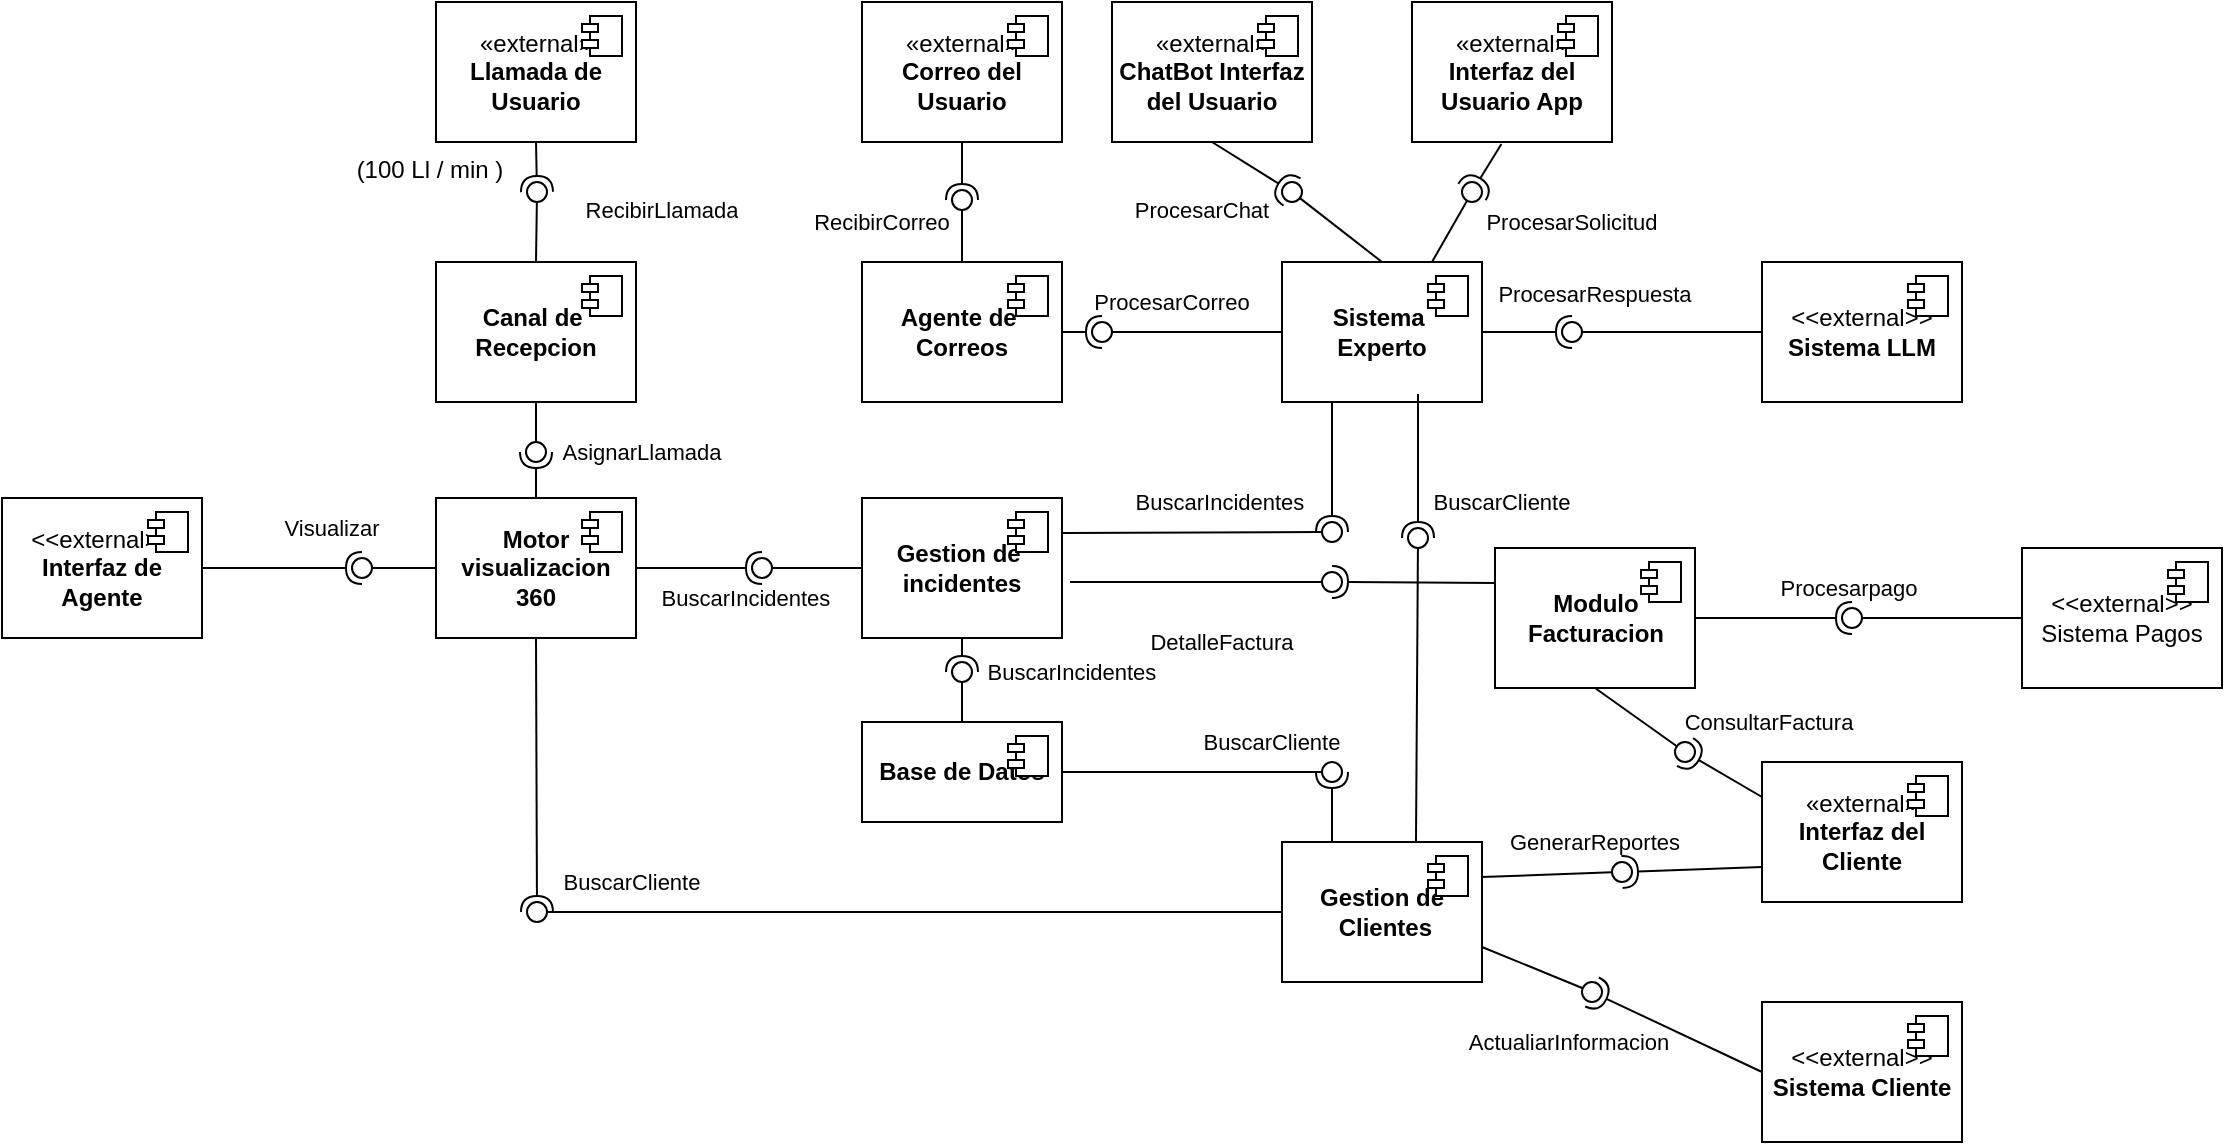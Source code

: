 <mxfile version="24.7.7">
  <diagram name="Página-1" id="badeSgl3rarpciUWfAk7">
    <mxGraphModel dx="1707" dy="452" grid="1" gridSize="10" guides="1" tooltips="1" connect="1" arrows="1" fold="1" page="1" pageScale="1" pageWidth="827" pageHeight="1169" math="0" shadow="0">
      <root>
        <mxCell id="0" />
        <mxCell id="1" parent="0" />
        <mxCell id="oYlXpJVkNZ7Khja5sfW1-6" value="" style="rounded=0;orthogonalLoop=1;jettySize=auto;html=1;endArrow=halfCircle;endFill=0;endSize=6;strokeWidth=1;sketch=0;exitX=0.5;exitY=1;exitDx=0;exitDy=0;entryX=-0.2;entryY=0.8;entryDx=0;entryDy=0;entryPerimeter=0;" parent="1" source="oYlXpJVkNZ7Khja5sfW1-13" target="oYlXpJVkNZ7Khja5sfW1-8" edge="1">
          <mxGeometry relative="1" as="geometry">
            <mxPoint x="490" y="154.99" as="sourcePoint" />
            <mxPoint x="120" y="130" as="targetPoint" />
          </mxGeometry>
        </mxCell>
        <mxCell id="oYlXpJVkNZ7Khja5sfW1-7" value="" style="rounded=0;orthogonalLoop=1;jettySize=auto;html=1;endArrow=oval;endFill=0;sketch=0;sourcePerimeterSpacing=0;targetPerimeterSpacing=0;endSize=10;exitX=0.5;exitY=0;exitDx=0;exitDy=0;" parent="1" source="oYlXpJVkNZ7Khja5sfW1-21" target="oYlXpJVkNZ7Khja5sfW1-8" edge="1">
          <mxGeometry relative="1" as="geometry">
            <mxPoint x="346" y="154.99" as="sourcePoint" />
          </mxGeometry>
        </mxCell>
        <mxCell id="oYlXpJVkNZ7Khja5sfW1-8" value="" style="ellipse;whiteSpace=wrap;html=1;align=center;aspect=fixed;fillColor=none;strokeColor=none;resizable=0;perimeter=centerPerimeter;rotatable=0;allowArrows=0;points=[];outlineConnect=1;" parent="1" vertex="1">
          <mxGeometry x="122.5" y="120" width="10" height="10" as="geometry" />
        </mxCell>
        <mxCell id="oYlXpJVkNZ7Khja5sfW1-13" value="«external»&lt;br&gt;&lt;b&gt;Llamada de Usuario&lt;/b&gt;" style="html=1;dropTarget=0;whiteSpace=wrap;" parent="1" vertex="1">
          <mxGeometry x="77" y="30" width="100" height="70" as="geometry" />
        </mxCell>
        <mxCell id="oYlXpJVkNZ7Khja5sfW1-14" value="" style="shape=module;jettyWidth=8;jettyHeight=4;" parent="oYlXpJVkNZ7Khja5sfW1-13" vertex="1">
          <mxGeometry x="1" width="20" height="20" relative="1" as="geometry">
            <mxPoint x="-27" y="7" as="offset" />
          </mxGeometry>
        </mxCell>
        <mxCell id="oYlXpJVkNZ7Khja5sfW1-15" value="«external»&lt;br&gt;&lt;b&gt;Correo del Usuario&lt;/b&gt;" style="html=1;dropTarget=0;whiteSpace=wrap;" parent="1" vertex="1">
          <mxGeometry x="290" y="30" width="100" height="70" as="geometry" />
        </mxCell>
        <mxCell id="oYlXpJVkNZ7Khja5sfW1-16" value="" style="shape=module;jettyWidth=8;jettyHeight=4;" parent="oYlXpJVkNZ7Khja5sfW1-15" vertex="1">
          <mxGeometry x="1" width="20" height="20" relative="1" as="geometry">
            <mxPoint x="-27" y="7" as="offset" />
          </mxGeometry>
        </mxCell>
        <mxCell id="oYlXpJVkNZ7Khja5sfW1-17" value="«external»&lt;br&gt;&lt;b&gt;ChatBot Interfaz del Usuario&lt;/b&gt;" style="html=1;dropTarget=0;whiteSpace=wrap;" parent="1" vertex="1">
          <mxGeometry x="415" y="30" width="100" height="70" as="geometry" />
        </mxCell>
        <mxCell id="oYlXpJVkNZ7Khja5sfW1-18" value="" style="shape=module;jettyWidth=8;jettyHeight=4;" parent="oYlXpJVkNZ7Khja5sfW1-17" vertex="1">
          <mxGeometry x="1" width="20" height="20" relative="1" as="geometry">
            <mxPoint x="-27" y="7" as="offset" />
          </mxGeometry>
        </mxCell>
        <mxCell id="oYlXpJVkNZ7Khja5sfW1-19" value="«external»&lt;br&gt;&lt;b&gt;Interfaz del Usuario App&lt;/b&gt;" style="html=1;dropTarget=0;whiteSpace=wrap;" parent="1" vertex="1">
          <mxGeometry x="565" y="30" width="100" height="70" as="geometry" />
        </mxCell>
        <mxCell id="oYlXpJVkNZ7Khja5sfW1-20" value="" style="shape=module;jettyWidth=8;jettyHeight=4;" parent="oYlXpJVkNZ7Khja5sfW1-19" vertex="1">
          <mxGeometry x="1" width="20" height="20" relative="1" as="geometry">
            <mxPoint x="-27" y="7" as="offset" />
          </mxGeometry>
        </mxCell>
        <mxCell id="oYlXpJVkNZ7Khja5sfW1-21" value="&lt;b&gt;Canal de&amp;nbsp;&lt;/b&gt;&lt;div&gt;&lt;b&gt;Recepcion&lt;/b&gt;&lt;/div&gt;" style="html=1;dropTarget=0;whiteSpace=wrap;" parent="1" vertex="1">
          <mxGeometry x="77" y="160" width="100" height="70" as="geometry" />
        </mxCell>
        <mxCell id="oYlXpJVkNZ7Khja5sfW1-22" value="" style="shape=module;jettyWidth=8;jettyHeight=4;" parent="oYlXpJVkNZ7Khja5sfW1-21" vertex="1">
          <mxGeometry x="1" width="20" height="20" relative="1" as="geometry">
            <mxPoint x="-27" y="7" as="offset" />
          </mxGeometry>
        </mxCell>
        <mxCell id="oYlXpJVkNZ7Khja5sfW1-23" value="&lt;b&gt;Base de Datos&lt;/b&gt;" style="html=1;dropTarget=0;whiteSpace=wrap;" parent="1" vertex="1">
          <mxGeometry x="290" y="390" width="100" height="50" as="geometry" />
        </mxCell>
        <mxCell id="oYlXpJVkNZ7Khja5sfW1-24" value="" style="shape=module;jettyWidth=8;jettyHeight=4;" parent="oYlXpJVkNZ7Khja5sfW1-23" vertex="1">
          <mxGeometry x="1" width="20" height="20" relative="1" as="geometry">
            <mxPoint x="-27" y="7" as="offset" />
          </mxGeometry>
        </mxCell>
        <mxCell id="oYlXpJVkNZ7Khja5sfW1-25" value="&lt;b&gt;Sistema&amp;nbsp;&lt;/b&gt;&lt;div&gt;&lt;b&gt;Experto&lt;/b&gt;&lt;/div&gt;" style="html=1;dropTarget=0;whiteSpace=wrap;" parent="1" vertex="1">
          <mxGeometry x="500" y="160" width="100" height="70" as="geometry" />
        </mxCell>
        <mxCell id="oYlXpJVkNZ7Khja5sfW1-26" value="" style="shape=module;jettyWidth=8;jettyHeight=4;" parent="oYlXpJVkNZ7Khja5sfW1-25" vertex="1">
          <mxGeometry x="1" width="20" height="20" relative="1" as="geometry">
            <mxPoint x="-27" y="7" as="offset" />
          </mxGeometry>
        </mxCell>
        <mxCell id="oYlXpJVkNZ7Khja5sfW1-27" value="&lt;b&gt;Agente de&amp;nbsp;&lt;/b&gt;&lt;div&gt;&lt;b&gt;Correos&lt;/b&gt;&lt;/div&gt;" style="html=1;dropTarget=0;whiteSpace=wrap;" parent="1" vertex="1">
          <mxGeometry x="290" y="160" width="100" height="70" as="geometry" />
        </mxCell>
        <mxCell id="oYlXpJVkNZ7Khja5sfW1-28" value="" style="shape=module;jettyWidth=8;jettyHeight=4;" parent="oYlXpJVkNZ7Khja5sfW1-27" vertex="1">
          <mxGeometry x="1" width="20" height="20" relative="1" as="geometry">
            <mxPoint x="-27" y="7" as="offset" />
          </mxGeometry>
        </mxCell>
        <mxCell id="oYlXpJVkNZ7Khja5sfW1-29" value="&lt;b&gt;Gestion de&lt;/b&gt;&lt;div&gt;&lt;b&gt;&amp;nbsp;Clientes&lt;/b&gt;&lt;/div&gt;" style="html=1;dropTarget=0;whiteSpace=wrap;" parent="1" vertex="1">
          <mxGeometry x="500" y="450" width="100" height="70" as="geometry" />
        </mxCell>
        <mxCell id="oYlXpJVkNZ7Khja5sfW1-30" value="" style="shape=module;jettyWidth=8;jettyHeight=4;" parent="oYlXpJVkNZ7Khja5sfW1-29" vertex="1">
          <mxGeometry x="1" width="20" height="20" relative="1" as="geometry">
            <mxPoint x="-27" y="7" as="offset" />
          </mxGeometry>
        </mxCell>
        <mxCell id="oYlXpJVkNZ7Khja5sfW1-32" value="" style="rounded=0;orthogonalLoop=1;jettySize=auto;html=1;endArrow=halfCircle;endFill=0;endSize=6;strokeWidth=1;sketch=0;exitX=0.5;exitY=1;exitDx=0;exitDy=0;" parent="1" source="oYlXpJVkNZ7Khja5sfW1-15" target="oYlXpJVkNZ7Khja5sfW1-34" edge="1">
          <mxGeometry relative="1" as="geometry">
            <mxPoint x="350" y="160" as="sourcePoint" />
          </mxGeometry>
        </mxCell>
        <mxCell id="oYlXpJVkNZ7Khja5sfW1-33" value="" style="rounded=0;orthogonalLoop=1;jettySize=auto;html=1;endArrow=oval;endFill=0;sketch=0;sourcePerimeterSpacing=0;targetPerimeterSpacing=0;endSize=10;exitX=0.5;exitY=0;exitDx=0;exitDy=0;" parent="1" source="oYlXpJVkNZ7Khja5sfW1-27" target="oYlXpJVkNZ7Khja5sfW1-34" edge="1">
          <mxGeometry relative="1" as="geometry">
            <mxPoint x="360" y="130" as="sourcePoint" />
          </mxGeometry>
        </mxCell>
        <mxCell id="oYlXpJVkNZ7Khja5sfW1-34" value="" style="ellipse;whiteSpace=wrap;html=1;align=center;aspect=fixed;fillColor=none;strokeColor=none;resizable=0;perimeter=centerPerimeter;rotatable=0;allowArrows=0;points=[];outlineConnect=1;" parent="1" vertex="1">
          <mxGeometry x="335" y="124" width="10" height="10" as="geometry" />
        </mxCell>
        <mxCell id="oYlXpJVkNZ7Khja5sfW1-35" value="&lt;b&gt;Motor visualizacion 360&lt;/b&gt;" style="html=1;dropTarget=0;whiteSpace=wrap;imageWidth=24;" parent="1" vertex="1">
          <mxGeometry x="77" y="278" width="100" height="70" as="geometry" />
        </mxCell>
        <mxCell id="oYlXpJVkNZ7Khja5sfW1-36" value="" style="shape=module;jettyWidth=8;jettyHeight=4;" parent="oYlXpJVkNZ7Khja5sfW1-35" vertex="1">
          <mxGeometry x="1" width="20" height="20" relative="1" as="geometry">
            <mxPoint x="-27" y="7" as="offset" />
          </mxGeometry>
        </mxCell>
        <mxCell id="oYlXpJVkNZ7Khja5sfW1-37" value="&amp;lt;&amp;lt;external&amp;gt;&amp;gt;&lt;div&gt;&lt;b&gt;Interfaz de Agente&lt;/b&gt;&lt;/div&gt;" style="html=1;dropTarget=0;whiteSpace=wrap;" parent="1" vertex="1">
          <mxGeometry x="-140" y="278" width="100" height="70" as="geometry" />
        </mxCell>
        <mxCell id="oYlXpJVkNZ7Khja5sfW1-38" value="" style="shape=module;jettyWidth=8;jettyHeight=4;" parent="oYlXpJVkNZ7Khja5sfW1-37" vertex="1">
          <mxGeometry x="1" width="20" height="20" relative="1" as="geometry">
            <mxPoint x="-27" y="7" as="offset" />
          </mxGeometry>
        </mxCell>
        <mxCell id="oYlXpJVkNZ7Khja5sfW1-39" value="&amp;lt;&amp;lt;external&amp;gt;&amp;gt;&lt;div&gt;&lt;b&gt;Sistema LLM&lt;/b&gt;&lt;/div&gt;" style="html=1;dropTarget=0;whiteSpace=wrap;" parent="1" vertex="1">
          <mxGeometry x="740" y="160" width="100" height="70" as="geometry" />
        </mxCell>
        <mxCell id="oYlXpJVkNZ7Khja5sfW1-40" value="" style="shape=module;jettyWidth=8;jettyHeight=4;" parent="oYlXpJVkNZ7Khja5sfW1-39" vertex="1">
          <mxGeometry x="1" width="20" height="20" relative="1" as="geometry">
            <mxPoint x="-27" y="7" as="offset" />
          </mxGeometry>
        </mxCell>
        <mxCell id="oYlXpJVkNZ7Khja5sfW1-41" value="&amp;lt;&amp;lt;external&amp;gt;&amp;gt;&lt;div&gt;&lt;b&gt;Sistema Cliente&lt;/b&gt;&lt;/div&gt;" style="html=1;dropTarget=0;whiteSpace=wrap;" parent="1" vertex="1">
          <mxGeometry x="740" y="530" width="100" height="70" as="geometry" />
        </mxCell>
        <mxCell id="oYlXpJVkNZ7Khja5sfW1-42" value="" style="shape=module;jettyWidth=8;jettyHeight=4;" parent="oYlXpJVkNZ7Khja5sfW1-41" vertex="1">
          <mxGeometry x="1" width="20" height="20" relative="1" as="geometry">
            <mxPoint x="-27" y="7" as="offset" />
          </mxGeometry>
        </mxCell>
        <mxCell id="oYlXpJVkNZ7Khja5sfW1-43" value="&amp;lt;&amp;lt;external&amp;gt;&amp;gt;&lt;div&gt;Sistema Pagos&lt;/div&gt;" style="html=1;dropTarget=0;whiteSpace=wrap;" parent="1" vertex="1">
          <mxGeometry x="870" y="303" width="100" height="70" as="geometry" />
        </mxCell>
        <mxCell id="oYlXpJVkNZ7Khja5sfW1-44" value="" style="shape=module;jettyWidth=8;jettyHeight=4;" parent="oYlXpJVkNZ7Khja5sfW1-43" vertex="1">
          <mxGeometry x="1" width="20" height="20" relative="1" as="geometry">
            <mxPoint x="-27" y="7" as="offset" />
          </mxGeometry>
        </mxCell>
        <mxCell id="oYlXpJVkNZ7Khja5sfW1-45" value="&lt;b&gt;Gestion de&amp;nbsp;&lt;/b&gt;&lt;div&gt;&lt;b&gt;incidentes&lt;/b&gt;&lt;/div&gt;" style="html=1;dropTarget=0;whiteSpace=wrap;" parent="1" vertex="1">
          <mxGeometry x="290" y="278" width="100" height="70" as="geometry" />
        </mxCell>
        <mxCell id="oYlXpJVkNZ7Khja5sfW1-46" value="" style="shape=module;jettyWidth=8;jettyHeight=4;" parent="oYlXpJVkNZ7Khja5sfW1-45" vertex="1">
          <mxGeometry x="1" width="20" height="20" relative="1" as="geometry">
            <mxPoint x="-27" y="7" as="offset" />
          </mxGeometry>
        </mxCell>
        <mxCell id="oYlXpJVkNZ7Khja5sfW1-47" value="" style="rounded=0;orthogonalLoop=1;jettySize=auto;html=1;endArrow=halfCircle;endFill=0;endSize=6;strokeWidth=1;sketch=0;exitX=0.5;exitY=1;exitDx=0;exitDy=0;" parent="1" source="oYlXpJVkNZ7Khja5sfW1-17" target="oYlXpJVkNZ7Khja5sfW1-49" edge="1">
          <mxGeometry relative="1" as="geometry">
            <mxPoint x="570" y="125" as="sourcePoint" />
          </mxGeometry>
        </mxCell>
        <mxCell id="oYlXpJVkNZ7Khja5sfW1-48" value="" style="rounded=0;orthogonalLoop=1;jettySize=auto;html=1;endArrow=oval;endFill=0;sketch=0;sourcePerimeterSpacing=0;targetPerimeterSpacing=0;endSize=10;exitX=0.5;exitY=0;exitDx=0;exitDy=0;" parent="1" source="oYlXpJVkNZ7Khja5sfW1-25" target="oYlXpJVkNZ7Khja5sfW1-49" edge="1">
          <mxGeometry relative="1" as="geometry">
            <mxPoint x="320" y="175" as="sourcePoint" />
          </mxGeometry>
        </mxCell>
        <mxCell id="oYlXpJVkNZ7Khja5sfW1-49" value="" style="ellipse;whiteSpace=wrap;html=1;align=center;aspect=fixed;fillColor=none;strokeColor=none;resizable=0;perimeter=centerPerimeter;rotatable=0;allowArrows=0;points=[];outlineConnect=1;" parent="1" vertex="1">
          <mxGeometry x="500" y="120" width="10" height="10" as="geometry" />
        </mxCell>
        <mxCell id="oYlXpJVkNZ7Khja5sfW1-50" value="" style="rounded=0;orthogonalLoop=1;jettySize=auto;html=1;endArrow=halfCircle;endFill=0;endSize=6;strokeWidth=1;sketch=0;exitX=0.25;exitY=1;exitDx=0;exitDy=0;" parent="1" source="oYlXpJVkNZ7Khja5sfW1-25" target="oYlXpJVkNZ7Khja5sfW1-52" edge="1">
          <mxGeometry relative="1" as="geometry">
            <mxPoint x="490" y="255" as="sourcePoint" />
          </mxGeometry>
        </mxCell>
        <mxCell id="oYlXpJVkNZ7Khja5sfW1-51" value="" style="rounded=0;orthogonalLoop=1;jettySize=auto;html=1;endArrow=oval;endFill=0;sketch=0;sourcePerimeterSpacing=0;targetPerimeterSpacing=0;endSize=10;exitX=1;exitY=0.25;exitDx=0;exitDy=0;" parent="1" source="oYlXpJVkNZ7Khja5sfW1-45" target="oYlXpJVkNZ7Khja5sfW1-52" edge="1">
          <mxGeometry relative="1" as="geometry">
            <mxPoint x="450" y="255" as="sourcePoint" />
          </mxGeometry>
        </mxCell>
        <mxCell id="oYlXpJVkNZ7Khja5sfW1-52" value="" style="ellipse;whiteSpace=wrap;html=1;align=center;aspect=fixed;fillColor=none;strokeColor=none;resizable=0;perimeter=centerPerimeter;rotatable=0;allowArrows=0;points=[];outlineConnect=1;" parent="1" vertex="1">
          <mxGeometry x="520" y="290" width="10" height="10" as="geometry" />
        </mxCell>
        <mxCell id="oYlXpJVkNZ7Khja5sfW1-53" value="" style="rounded=0;orthogonalLoop=1;jettySize=auto;html=1;endArrow=halfCircle;endFill=0;endSize=6;strokeWidth=1;sketch=0;exitX=1;exitY=0.5;exitDx=0;exitDy=0;" parent="1" source="oYlXpJVkNZ7Khja5sfW1-25" target="oYlXpJVkNZ7Khja5sfW1-55" edge="1">
          <mxGeometry relative="1" as="geometry">
            <mxPoint x="620" y="255" as="sourcePoint" />
          </mxGeometry>
        </mxCell>
        <mxCell id="oYlXpJVkNZ7Khja5sfW1-54" value="" style="rounded=0;orthogonalLoop=1;jettySize=auto;html=1;endArrow=oval;endFill=0;sketch=0;sourcePerimeterSpacing=0;targetPerimeterSpacing=0;endSize=10;exitX=0;exitY=0.5;exitDx=0;exitDy=0;" parent="1" source="oYlXpJVkNZ7Khja5sfW1-39" target="oYlXpJVkNZ7Khja5sfW1-55" edge="1">
          <mxGeometry relative="1" as="geometry">
            <mxPoint x="580" y="255" as="sourcePoint" />
          </mxGeometry>
        </mxCell>
        <mxCell id="oYlXpJVkNZ7Khja5sfW1-55" value="" style="ellipse;whiteSpace=wrap;html=1;align=center;aspect=fixed;fillColor=none;strokeColor=none;resizable=0;perimeter=centerPerimeter;rotatable=0;allowArrows=0;points=[];outlineConnect=1;" parent="1" vertex="1">
          <mxGeometry x="640" y="190" width="10" height="10" as="geometry" />
        </mxCell>
        <mxCell id="oYlXpJVkNZ7Khja5sfW1-56" value="" style="rounded=0;orthogonalLoop=1;jettySize=auto;html=1;endArrow=halfCircle;endFill=0;endSize=6;strokeWidth=1;sketch=0;exitX=1;exitY=0.5;exitDx=0;exitDy=0;" parent="1" source="oYlXpJVkNZ7Khja5sfW1-27" target="oYlXpJVkNZ7Khja5sfW1-58" edge="1">
          <mxGeometry relative="1" as="geometry">
            <mxPoint x="430" y="195" as="sourcePoint" />
          </mxGeometry>
        </mxCell>
        <mxCell id="oYlXpJVkNZ7Khja5sfW1-57" value="" style="rounded=0;orthogonalLoop=1;jettySize=auto;html=1;endArrow=oval;endFill=0;sketch=0;sourcePerimeterSpacing=0;targetPerimeterSpacing=0;endSize=10;exitX=0;exitY=0.5;exitDx=0;exitDy=0;" parent="1" source="oYlXpJVkNZ7Khja5sfW1-25" target="oYlXpJVkNZ7Khja5sfW1-58" edge="1">
          <mxGeometry relative="1" as="geometry">
            <mxPoint x="390" y="195" as="sourcePoint" />
          </mxGeometry>
        </mxCell>
        <mxCell id="oYlXpJVkNZ7Khja5sfW1-58" value="" style="ellipse;whiteSpace=wrap;html=1;align=center;aspect=fixed;fillColor=none;strokeColor=none;resizable=0;perimeter=centerPerimeter;rotatable=0;allowArrows=0;points=[];outlineConnect=1;" parent="1" vertex="1">
          <mxGeometry x="405" y="190" width="10" height="10" as="geometry" />
        </mxCell>
        <mxCell id="oYlXpJVkNZ7Khja5sfW1-60" value="" style="rounded=0;orthogonalLoop=1;jettySize=auto;html=1;endArrow=halfCircle;endFill=0;endSize=6;strokeWidth=1;sketch=0;exitX=0.447;exitY=1.014;exitDx=0;exitDy=0;exitPerimeter=0;" parent="1" source="oYlXpJVkNZ7Khja5sfW1-19" target="oYlXpJVkNZ7Khja5sfW1-62" edge="1">
          <mxGeometry relative="1" as="geometry">
            <mxPoint x="640" y="145" as="sourcePoint" />
          </mxGeometry>
        </mxCell>
        <mxCell id="oYlXpJVkNZ7Khja5sfW1-61" value="" style="rounded=0;orthogonalLoop=1;jettySize=auto;html=1;endArrow=oval;endFill=0;sketch=0;sourcePerimeterSpacing=0;targetPerimeterSpacing=0;endSize=10;exitX=0.75;exitY=0;exitDx=0;exitDy=0;" parent="1" source="oYlXpJVkNZ7Khja5sfW1-25" target="oYlXpJVkNZ7Khja5sfW1-62" edge="1">
          <mxGeometry relative="1" as="geometry">
            <mxPoint x="600" y="145" as="sourcePoint" />
          </mxGeometry>
        </mxCell>
        <mxCell id="oYlXpJVkNZ7Khja5sfW1-62" value="" style="ellipse;whiteSpace=wrap;html=1;align=center;aspect=fixed;fillColor=none;strokeColor=none;resizable=0;perimeter=centerPerimeter;rotatable=0;allowArrows=0;points=[];outlineConnect=1;" parent="1" vertex="1">
          <mxGeometry x="590" y="120" width="10" height="10" as="geometry" />
        </mxCell>
        <mxCell id="oYlXpJVkNZ7Khja5sfW1-64" value="" style="rounded=0;orthogonalLoop=1;jettySize=auto;html=1;endArrow=halfCircle;endFill=0;endSize=6;strokeWidth=1;sketch=0;exitX=0.68;exitY=0.943;exitDx=0;exitDy=0;exitPerimeter=0;" parent="1" source="oYlXpJVkNZ7Khja5sfW1-25" target="oYlXpJVkNZ7Khja5sfW1-66" edge="1">
          <mxGeometry relative="1" as="geometry">
            <mxPoint x="570" y="260" as="sourcePoint" />
          </mxGeometry>
        </mxCell>
        <mxCell id="oYlXpJVkNZ7Khja5sfW1-65" value="" style="rounded=0;orthogonalLoop=1;jettySize=auto;html=1;endArrow=oval;endFill=0;sketch=0;sourcePerimeterSpacing=0;targetPerimeterSpacing=0;endSize=10;exitX=0.67;exitY=0;exitDx=0;exitDy=0;exitPerimeter=0;" parent="1" source="oYlXpJVkNZ7Khja5sfW1-29" target="oYlXpJVkNZ7Khja5sfW1-66" edge="1">
          <mxGeometry relative="1" as="geometry">
            <mxPoint x="520" y="345" as="sourcePoint" />
          </mxGeometry>
        </mxCell>
        <mxCell id="oYlXpJVkNZ7Khja5sfW1-66" value="" style="ellipse;whiteSpace=wrap;html=1;align=center;aspect=fixed;fillColor=none;strokeColor=none;resizable=0;perimeter=centerPerimeter;rotatable=0;allowArrows=0;points=[];outlineConnect=1;" parent="1" vertex="1">
          <mxGeometry x="563" y="293" width="10" height="10" as="geometry" />
        </mxCell>
        <mxCell id="oYlXpJVkNZ7Khja5sfW1-67" value="" style="rounded=0;orthogonalLoop=1;jettySize=auto;html=1;endArrow=halfCircle;endFill=0;endSize=6;strokeWidth=1;sketch=0;exitX=0;exitY=0.5;exitDx=0;exitDy=0;" parent="1" source="oYlXpJVkNZ7Khja5sfW1-41" target="oYlXpJVkNZ7Khja5sfW1-69" edge="1">
          <mxGeometry relative="1" as="geometry">
            <mxPoint x="635" y="435" as="sourcePoint" />
          </mxGeometry>
        </mxCell>
        <mxCell id="oYlXpJVkNZ7Khja5sfW1-68" value="" style="rounded=0;orthogonalLoop=1;jettySize=auto;html=1;endArrow=oval;endFill=0;sketch=0;sourcePerimeterSpacing=0;targetPerimeterSpacing=0;endSize=10;exitX=1;exitY=0.75;exitDx=0;exitDy=0;" parent="1" source="oYlXpJVkNZ7Khja5sfW1-29" target="oYlXpJVkNZ7Khja5sfW1-69" edge="1">
          <mxGeometry relative="1" as="geometry">
            <mxPoint x="595" y="435" as="sourcePoint" />
          </mxGeometry>
        </mxCell>
        <mxCell id="oYlXpJVkNZ7Khja5sfW1-69" value="" style="ellipse;whiteSpace=wrap;html=1;align=center;aspect=fixed;fillColor=none;strokeColor=none;resizable=0;perimeter=centerPerimeter;rotatable=0;allowArrows=0;points=[];outlineConnect=1;" parent="1" vertex="1">
          <mxGeometry x="650" y="520" width="10" height="10" as="geometry" />
        </mxCell>
        <mxCell id="oYlXpJVkNZ7Khja5sfW1-70" value="" style="rounded=0;orthogonalLoop=1;jettySize=auto;html=1;endArrow=halfCircle;endFill=0;endSize=6;strokeWidth=1;sketch=0;exitX=0.5;exitY=0;exitDx=0;exitDy=0;" parent="1" source="oYlXpJVkNZ7Khja5sfW1-35" target="oYlXpJVkNZ7Khja5sfW1-72" edge="1">
          <mxGeometry relative="1" as="geometry">
            <mxPoint x="200" y="255" as="sourcePoint" />
          </mxGeometry>
        </mxCell>
        <mxCell id="oYlXpJVkNZ7Khja5sfW1-71" value="" style="rounded=0;orthogonalLoop=1;jettySize=auto;html=1;endArrow=oval;endFill=0;sketch=0;sourcePerimeterSpacing=0;targetPerimeterSpacing=0;endSize=10;exitX=0.5;exitY=1;exitDx=0;exitDy=0;" parent="1" source="oYlXpJVkNZ7Khja5sfW1-21" target="oYlXpJVkNZ7Khja5sfW1-72" edge="1">
          <mxGeometry relative="1" as="geometry">
            <mxPoint x="160" y="255" as="sourcePoint" />
          </mxGeometry>
        </mxCell>
        <mxCell id="oYlXpJVkNZ7Khja5sfW1-72" value="" style="ellipse;whiteSpace=wrap;html=1;align=center;aspect=fixed;fillColor=none;strokeColor=none;resizable=0;perimeter=centerPerimeter;rotatable=0;allowArrows=0;points=[];outlineConnect=1;" parent="1" vertex="1">
          <mxGeometry x="122" y="250" width="10" height="10" as="geometry" />
        </mxCell>
        <mxCell id="oYlXpJVkNZ7Khja5sfW1-73" value="" style="rounded=0;orthogonalLoop=1;jettySize=auto;html=1;endArrow=halfCircle;endFill=0;endSize=6;strokeWidth=1;sketch=0;exitX=1;exitY=0.5;exitDx=0;exitDy=0;" parent="1" source="oYlXpJVkNZ7Khja5sfW1-37" target="oYlXpJVkNZ7Khja5sfW1-75" edge="1">
          <mxGeometry relative="1" as="geometry">
            <mxPoint x="60" y="315" as="sourcePoint" />
          </mxGeometry>
        </mxCell>
        <mxCell id="oYlXpJVkNZ7Khja5sfW1-74" value="" style="rounded=0;orthogonalLoop=1;jettySize=auto;html=1;endArrow=oval;endFill=0;sketch=0;sourcePerimeterSpacing=0;targetPerimeterSpacing=0;endSize=10;exitX=0;exitY=0.5;exitDx=0;exitDy=0;" parent="1" source="oYlXpJVkNZ7Khja5sfW1-35" target="oYlXpJVkNZ7Khja5sfW1-75" edge="1">
          <mxGeometry relative="1" as="geometry">
            <mxPoint x="60" y="290" as="sourcePoint" />
          </mxGeometry>
        </mxCell>
        <mxCell id="oYlXpJVkNZ7Khja5sfW1-75" value="" style="ellipse;whiteSpace=wrap;html=1;align=center;aspect=fixed;fillColor=none;strokeColor=none;resizable=0;perimeter=centerPerimeter;rotatable=0;allowArrows=0;points=[];outlineConnect=1;" parent="1" vertex="1">
          <mxGeometry x="35" y="308" width="10" height="10" as="geometry" />
        </mxCell>
        <mxCell id="oYlXpJVkNZ7Khja5sfW1-76" value="" style="rounded=0;orthogonalLoop=1;jettySize=auto;html=1;endArrow=halfCircle;endFill=0;endSize=6;strokeWidth=1;sketch=0;exitX=1;exitY=0.5;exitDx=0;exitDy=0;" parent="1" source="oYlXpJVkNZ7Khja5sfW1-35" target="oYlXpJVkNZ7Khja5sfW1-78" edge="1">
          <mxGeometry relative="1" as="geometry">
            <mxPoint x="190" y="350" as="sourcePoint" />
          </mxGeometry>
        </mxCell>
        <mxCell id="oYlXpJVkNZ7Khja5sfW1-77" value="" style="rounded=0;orthogonalLoop=1;jettySize=auto;html=1;endArrow=oval;endFill=0;sketch=0;sourcePerimeterSpacing=0;targetPerimeterSpacing=0;endSize=10;exitX=0;exitY=0.5;exitDx=0;exitDy=0;" parent="1" source="oYlXpJVkNZ7Khja5sfW1-45" target="oYlXpJVkNZ7Khja5sfW1-78" edge="1">
          <mxGeometry relative="1" as="geometry">
            <mxPoint x="220" y="315" as="sourcePoint" />
          </mxGeometry>
        </mxCell>
        <mxCell id="oYlXpJVkNZ7Khja5sfW1-78" value="" style="ellipse;whiteSpace=wrap;html=1;align=center;aspect=fixed;fillColor=none;strokeColor=none;resizable=0;perimeter=centerPerimeter;rotatable=0;allowArrows=0;points=[];outlineConnect=1;" parent="1" vertex="1">
          <mxGeometry x="235" y="308" width="10" height="10" as="geometry" />
        </mxCell>
        <mxCell id="oYlXpJVkNZ7Khja5sfW1-79" value="" style="rounded=0;orthogonalLoop=1;jettySize=auto;html=1;endArrow=halfCircle;endFill=0;endSize=6;strokeWidth=1;sketch=0;exitX=0.5;exitY=1;exitDx=0;exitDy=0;" parent="1" source="oYlXpJVkNZ7Khja5sfW1-35" target="oYlXpJVkNZ7Khja5sfW1-81" edge="1">
          <mxGeometry relative="1" as="geometry">
            <mxPoint x="120" y="360" as="sourcePoint" />
          </mxGeometry>
        </mxCell>
        <mxCell id="oYlXpJVkNZ7Khja5sfW1-80" value="" style="rounded=0;orthogonalLoop=1;jettySize=auto;html=1;endArrow=oval;endFill=0;sketch=0;sourcePerimeterSpacing=0;targetPerimeterSpacing=0;endSize=10;exitX=0;exitY=0.5;exitDx=0;exitDy=0;" parent="1" source="oYlXpJVkNZ7Khja5sfW1-29" target="oYlXpJVkNZ7Khja5sfW1-81" edge="1">
          <mxGeometry relative="1" as="geometry">
            <mxPoint x="320" y="375" as="sourcePoint" />
          </mxGeometry>
        </mxCell>
        <mxCell id="oYlXpJVkNZ7Khja5sfW1-81" value="" style="ellipse;whiteSpace=wrap;html=1;align=center;aspect=fixed;fillColor=none;strokeColor=none;resizable=0;perimeter=centerPerimeter;rotatable=0;allowArrows=0;points=[];outlineConnect=1;" parent="1" vertex="1">
          <mxGeometry x="122.5" y="480" width="10" height="10" as="geometry" />
        </mxCell>
        <mxCell id="oYlXpJVkNZ7Khja5sfW1-82" value="" style="rounded=0;orthogonalLoop=1;jettySize=auto;html=1;endArrow=halfCircle;endFill=0;endSize=6;strokeWidth=1;sketch=0;exitX=0.5;exitY=1;exitDx=0;exitDy=0;" parent="1" source="oYlXpJVkNZ7Khja5sfW1-45" target="oYlXpJVkNZ7Khja5sfW1-84" edge="1">
          <mxGeometry relative="1" as="geometry">
            <mxPoint x="360" y="375" as="sourcePoint" />
          </mxGeometry>
        </mxCell>
        <mxCell id="oYlXpJVkNZ7Khja5sfW1-83" value="" style="rounded=0;orthogonalLoop=1;jettySize=auto;html=1;endArrow=oval;endFill=0;sketch=0;sourcePerimeterSpacing=0;targetPerimeterSpacing=0;endSize=10;exitX=0.5;exitY=0;exitDx=0;exitDy=0;" parent="1" source="oYlXpJVkNZ7Khja5sfW1-23" target="oYlXpJVkNZ7Khja5sfW1-84" edge="1">
          <mxGeometry relative="1" as="geometry">
            <mxPoint x="320" y="375" as="sourcePoint" />
          </mxGeometry>
        </mxCell>
        <mxCell id="oYlXpJVkNZ7Khja5sfW1-84" value="" style="ellipse;whiteSpace=wrap;html=1;align=center;aspect=fixed;fillColor=none;strokeColor=none;resizable=0;perimeter=centerPerimeter;rotatable=0;allowArrows=0;points=[];outlineConnect=1;" parent="1" vertex="1">
          <mxGeometry x="335" y="360" width="10" height="10" as="geometry" />
        </mxCell>
        <mxCell id="oYlXpJVkNZ7Khja5sfW1-86" value="" style="rounded=0;orthogonalLoop=1;jettySize=auto;html=1;endArrow=halfCircle;endFill=0;endSize=6;strokeWidth=1;sketch=0;exitX=0.25;exitY=0;exitDx=0;exitDy=0;" parent="1" source="oYlXpJVkNZ7Khja5sfW1-29" target="oYlXpJVkNZ7Khja5sfW1-88" edge="1">
          <mxGeometry relative="1" as="geometry">
            <mxPoint x="480" y="415" as="sourcePoint" />
          </mxGeometry>
        </mxCell>
        <mxCell id="oYlXpJVkNZ7Khja5sfW1-87" value="" style="rounded=0;orthogonalLoop=1;jettySize=auto;html=1;endArrow=oval;endFill=0;sketch=0;sourcePerimeterSpacing=0;targetPerimeterSpacing=0;endSize=10;exitX=1;exitY=0.5;exitDx=0;exitDy=0;" parent="1" source="oYlXpJVkNZ7Khja5sfW1-23" target="oYlXpJVkNZ7Khja5sfW1-88" edge="1">
          <mxGeometry relative="1" as="geometry">
            <mxPoint x="440" y="415" as="sourcePoint" />
          </mxGeometry>
        </mxCell>
        <mxCell id="oYlXpJVkNZ7Khja5sfW1-88" value="" style="ellipse;whiteSpace=wrap;html=1;align=center;aspect=fixed;fillColor=none;strokeColor=none;resizable=0;perimeter=centerPerimeter;rotatable=0;allowArrows=0;points=[];outlineConnect=1;" parent="1" vertex="1">
          <mxGeometry x="520" y="410" width="10" height="10" as="geometry" />
        </mxCell>
        <UserObject label="(100 Ll / min&lt;span style=&quot;background-color: initial;&quot;&gt;&amp;nbsp;)&lt;/span&gt;" placeholders="1" name="Variable" id="oYlXpJVkNZ7Khja5sfW1-90">
          <mxCell style="text;html=1;strokeColor=none;fillColor=none;align=center;verticalAlign=middle;whiteSpace=wrap;overflow=hidden;" parent="1" vertex="1">
            <mxGeometry x="34" y="104" width="80" height="20" as="geometry" />
          </mxCell>
        </UserObject>
        <UserObject label="RecibirLlamada" placeholders="1" name="Variable" id="oYlXpJVkNZ7Khja5sfW1-91">
          <mxCell style="text;html=1;strokeColor=none;fillColor=none;align=center;verticalAlign=middle;whiteSpace=wrap;overflow=hidden;fontSize=11;" parent="1" vertex="1">
            <mxGeometry x="135" y="124" width="110" height="20" as="geometry" />
          </mxCell>
        </UserObject>
        <UserObject label="AsignarLlamada" placeholders="1" name="Variable" id="oYlXpJVkNZ7Khja5sfW1-92">
          <mxCell style="text;html=1;strokeColor=none;fillColor=none;align=center;verticalAlign=middle;whiteSpace=wrap;overflow=hidden;fontSize=11;" parent="1" vertex="1">
            <mxGeometry x="125" y="245" width="110" height="20" as="geometry" />
          </mxCell>
        </UserObject>
        <UserObject label="BuscarIncidentes" placeholders="1" name="Variable" id="oYlXpJVkNZ7Khja5sfW1-94">
          <mxCell style="text;html=1;strokeColor=none;fillColor=none;align=center;verticalAlign=middle;whiteSpace=wrap;overflow=hidden;fontSize=11;" parent="1" vertex="1">
            <mxGeometry x="177" y="318" width="110" height="20" as="geometry" />
          </mxCell>
        </UserObject>
        <UserObject label="BuscarIncidentes" placeholders="1" name="Variable" id="oYlXpJVkNZ7Khja5sfW1-95">
          <mxCell style="text;html=1;strokeColor=none;fillColor=none;align=center;verticalAlign=middle;whiteSpace=wrap;overflow=hidden;fontSize=11;" parent="1" vertex="1">
            <mxGeometry x="340" y="355" width="110" height="20" as="geometry" />
          </mxCell>
        </UserObject>
        <UserObject label="BuscarCliente" placeholders="1" name="Variable" id="oYlXpJVkNZ7Khja5sfW1-96">
          <mxCell style="text;html=1;strokeColor=none;fillColor=none;align=center;verticalAlign=middle;whiteSpace=wrap;overflow=hidden;fontSize=11;" parent="1" vertex="1">
            <mxGeometry x="440" y="390" width="110" height="20" as="geometry" />
          </mxCell>
        </UserObject>
        <UserObject label="BuscarCliente" placeholders="1" name="Variable" id="oYlXpJVkNZ7Khja5sfW1-97">
          <mxCell style="text;html=1;strokeColor=none;fillColor=none;align=center;verticalAlign=middle;whiteSpace=wrap;overflow=hidden;fontSize=11;" parent="1" vertex="1">
            <mxGeometry x="555" y="270" width="110" height="20" as="geometry" />
          </mxCell>
        </UserObject>
        <UserObject label="BuscarIncidentes" placeholders="1" name="Variable" id="oYlXpJVkNZ7Khja5sfW1-98">
          <mxCell style="text;html=1;strokeColor=none;fillColor=none;align=center;verticalAlign=middle;whiteSpace=wrap;overflow=hidden;fontSize=11;" parent="1" vertex="1">
            <mxGeometry x="414" y="270" width="110" height="20" as="geometry" />
          </mxCell>
        </UserObject>
        <UserObject label="ProcesarCorreo" placeholders="1" name="Variable" id="oYlXpJVkNZ7Khja5sfW1-99">
          <mxCell style="text;html=1;strokeColor=none;fillColor=none;align=center;verticalAlign=middle;whiteSpace=wrap;overflow=hidden;fontSize=11;" parent="1" vertex="1">
            <mxGeometry x="390" y="170" width="110" height="20" as="geometry" />
          </mxCell>
        </UserObject>
        <UserObject label="ProcesarChat" placeholders="1" name="Variable" id="oYlXpJVkNZ7Khja5sfW1-100">
          <mxCell style="text;html=1;strokeColor=none;fillColor=none;align=center;verticalAlign=middle;whiteSpace=wrap;overflow=hidden;fontSize=11;" parent="1" vertex="1">
            <mxGeometry x="405" y="124" width="110" height="20" as="geometry" />
          </mxCell>
        </UserObject>
        <UserObject label="ProcesarSolicitud" placeholders="1" name="Variable" id="oYlXpJVkNZ7Khja5sfW1-101">
          <mxCell style="text;html=1;strokeColor=none;fillColor=none;align=center;verticalAlign=middle;whiteSpace=wrap;overflow=hidden;fontSize=11;" parent="1" vertex="1">
            <mxGeometry x="590" y="130" width="110" height="20" as="geometry" />
          </mxCell>
        </UserObject>
        <UserObject label="ProcesarRespuesta" placeholders="1" name="Variable" id="oYlXpJVkNZ7Khja5sfW1-102">
          <mxCell style="text;html=1;strokeColor=none;fillColor=none;align=center;verticalAlign=middle;whiteSpace=wrap;overflow=hidden;fontSize=11;" parent="1" vertex="1">
            <mxGeometry x="593" y="166" width="127" height="20" as="geometry" />
          </mxCell>
        </UserObject>
        <UserObject label="RecibirCorreo" placeholders="1" name="Variable" id="oYlXpJVkNZ7Khja5sfW1-103">
          <mxCell style="text;html=1;strokeColor=none;fillColor=none;align=center;verticalAlign=middle;whiteSpace=wrap;overflow=hidden;fontSize=11;" parent="1" vertex="1">
            <mxGeometry x="245" y="130" width="110" height="20" as="geometry" />
          </mxCell>
        </UserObject>
        <UserObject label="BuscarCliente" placeholders="1" name="Variable" id="oYlXpJVkNZ7Khja5sfW1-104">
          <mxCell style="text;html=1;strokeColor=none;fillColor=none;align=center;verticalAlign=middle;whiteSpace=wrap;overflow=hidden;fontSize=11;" parent="1" vertex="1">
            <mxGeometry x="120" y="460" width="110" height="20" as="geometry" />
          </mxCell>
        </UserObject>
        <UserObject label="Visualizar" placeholders="1" name="Variable" id="oYlXpJVkNZ7Khja5sfW1-106">
          <mxCell style="text;html=1;strokeColor=none;fillColor=none;align=center;verticalAlign=middle;whiteSpace=wrap;overflow=hidden;fontSize=11;" parent="1" vertex="1">
            <mxGeometry x="-30" y="283" width="110" height="20" as="geometry" />
          </mxCell>
        </UserObject>
        <UserObject label="ActualiarInformacion" placeholders="1" name="Variable" id="oYlXpJVkNZ7Khja5sfW1-107">
          <mxCell style="text;html=1;strokeColor=none;fillColor=none;align=center;verticalAlign=middle;whiteSpace=wrap;overflow=hidden;fontSize=11;" parent="1" vertex="1">
            <mxGeometry x="579.5" y="540" width="127" height="20" as="geometry" />
          </mxCell>
        </UserObject>
        <mxCell id="0yX0eXvTFX88OV4LpYDG-1" value="«external»&lt;br&gt;&lt;b&gt;Interfaz del Cliente&lt;/b&gt;" style="html=1;dropTarget=0;whiteSpace=wrap;" vertex="1" parent="1">
          <mxGeometry x="740" y="410" width="100" height="70" as="geometry" />
        </mxCell>
        <mxCell id="0yX0eXvTFX88OV4LpYDG-2" value="" style="shape=module;jettyWidth=8;jettyHeight=4;" vertex="1" parent="0yX0eXvTFX88OV4LpYDG-1">
          <mxGeometry x="1" width="20" height="20" relative="1" as="geometry">
            <mxPoint x="-27" y="7" as="offset" />
          </mxGeometry>
        </mxCell>
        <mxCell id="0yX0eXvTFX88OV4LpYDG-4" value="&lt;b&gt;Modulo Facturacion&lt;/b&gt;" style="html=1;dropTarget=0;whiteSpace=wrap;" vertex="1" parent="1">
          <mxGeometry x="606.5" y="303" width="100" height="70" as="geometry" />
        </mxCell>
        <mxCell id="0yX0eXvTFX88OV4LpYDG-5" value="" style="shape=module;jettyWidth=8;jettyHeight=4;" vertex="1" parent="0yX0eXvTFX88OV4LpYDG-4">
          <mxGeometry x="1" width="20" height="20" relative="1" as="geometry">
            <mxPoint x="-27" y="7" as="offset" />
          </mxGeometry>
        </mxCell>
        <mxCell id="0yX0eXvTFX88OV4LpYDG-6" value="" style="rounded=0;orthogonalLoop=1;jettySize=auto;html=1;endArrow=halfCircle;endFill=0;endSize=6;strokeWidth=1;sketch=0;exitX=0;exitY=0.25;exitDx=0;exitDy=0;" edge="1" target="0yX0eXvTFX88OV4LpYDG-8" parent="1" source="0yX0eXvTFX88OV4LpYDG-4">
          <mxGeometry relative="1" as="geometry">
            <mxPoint x="540" y="328" as="sourcePoint" />
          </mxGeometry>
        </mxCell>
        <mxCell id="0yX0eXvTFX88OV4LpYDG-7" value="" style="rounded=0;orthogonalLoop=1;jettySize=auto;html=1;endArrow=oval;endFill=0;sketch=0;sourcePerimeterSpacing=0;targetPerimeterSpacing=0;endSize=10;exitX=1.04;exitY=0.6;exitDx=0;exitDy=0;exitPerimeter=0;" edge="1" target="0yX0eXvTFX88OV4LpYDG-8" parent="1" source="oYlXpJVkNZ7Khja5sfW1-45">
          <mxGeometry relative="1" as="geometry">
            <mxPoint x="500" y="328" as="sourcePoint" />
          </mxGeometry>
        </mxCell>
        <mxCell id="0yX0eXvTFX88OV4LpYDG-8" value="" style="ellipse;whiteSpace=wrap;html=1;align=center;aspect=fixed;fillColor=none;strokeColor=none;resizable=0;perimeter=centerPerimeter;rotatable=0;allowArrows=0;points=[];outlineConnect=1;" vertex="1" parent="1">
          <mxGeometry x="520" y="315" width="10" height="10" as="geometry" />
        </mxCell>
        <UserObject label="DetalleFactura" placeholders="1" name="Variable" id="0yX0eXvTFX88OV4LpYDG-9">
          <mxCell style="text;html=1;strokeColor=none;fillColor=none;align=center;verticalAlign=middle;whiteSpace=wrap;overflow=hidden;fontSize=11;" vertex="1" parent="1">
            <mxGeometry x="415" y="340" width="110" height="20" as="geometry" />
          </mxCell>
        </UserObject>
        <mxCell id="0yX0eXvTFX88OV4LpYDG-10" value="" style="rounded=0;orthogonalLoop=1;jettySize=auto;html=1;endArrow=halfCircle;endFill=0;endSize=6;strokeWidth=1;sketch=0;exitX=0;exitY=0.75;exitDx=0;exitDy=0;" edge="1" target="0yX0eXvTFX88OV4LpYDG-12" parent="1" source="0yX0eXvTFX88OV4LpYDG-1">
          <mxGeometry relative="1" as="geometry">
            <mxPoint x="720" y="485" as="sourcePoint" />
          </mxGeometry>
        </mxCell>
        <mxCell id="0yX0eXvTFX88OV4LpYDG-11" value="" style="rounded=0;orthogonalLoop=1;jettySize=auto;html=1;endArrow=oval;endFill=0;sketch=0;sourcePerimeterSpacing=0;targetPerimeterSpacing=0;endSize=10;exitX=1;exitY=0.25;exitDx=0;exitDy=0;" edge="1" target="0yX0eXvTFX88OV4LpYDG-12" parent="1" source="oYlXpJVkNZ7Khja5sfW1-29">
          <mxGeometry relative="1" as="geometry">
            <mxPoint x="680" y="485" as="sourcePoint" />
          </mxGeometry>
        </mxCell>
        <mxCell id="0yX0eXvTFX88OV4LpYDG-12" value="" style="ellipse;whiteSpace=wrap;html=1;align=center;aspect=fixed;fillColor=none;strokeColor=none;resizable=0;perimeter=centerPerimeter;rotatable=0;allowArrows=0;points=[];outlineConnect=1;" vertex="1" parent="1">
          <mxGeometry x="665" y="460" width="10" height="10" as="geometry" />
        </mxCell>
        <UserObject label="GenerarReportes" placeholders="1" name="Variable" id="0yX0eXvTFX88OV4LpYDG-13">
          <mxCell style="text;html=1;strokeColor=none;fillColor=none;align=center;verticalAlign=middle;whiteSpace=wrap;overflow=hidden;fontSize=11;" vertex="1" parent="1">
            <mxGeometry x="593" y="440" width="127" height="20" as="geometry" />
          </mxCell>
        </UserObject>
        <mxCell id="0yX0eXvTFX88OV4LpYDG-14" value="" style="rounded=0;orthogonalLoop=1;jettySize=auto;html=1;endArrow=halfCircle;endFill=0;endSize=6;strokeWidth=1;sketch=0;exitX=0;exitY=0.25;exitDx=0;exitDy=0;" edge="1" target="0yX0eXvTFX88OV4LpYDG-16" parent="1" source="0yX0eXvTFX88OV4LpYDG-1">
          <mxGeometry relative="1" as="geometry">
            <mxPoint x="707" y="405" as="sourcePoint" />
          </mxGeometry>
        </mxCell>
        <mxCell id="0yX0eXvTFX88OV4LpYDG-15" value="" style="rounded=0;orthogonalLoop=1;jettySize=auto;html=1;endArrow=oval;endFill=0;sketch=0;sourcePerimeterSpacing=0;targetPerimeterSpacing=0;endSize=10;exitX=0.5;exitY=1;exitDx=0;exitDy=0;" edge="1" target="0yX0eXvTFX88OV4LpYDG-16" parent="1" source="0yX0eXvTFX88OV4LpYDG-4">
          <mxGeometry relative="1" as="geometry">
            <mxPoint x="667" y="405" as="sourcePoint" />
          </mxGeometry>
        </mxCell>
        <mxCell id="0yX0eXvTFX88OV4LpYDG-16" value="" style="ellipse;whiteSpace=wrap;html=1;align=center;aspect=fixed;fillColor=none;strokeColor=none;resizable=0;perimeter=centerPerimeter;rotatable=0;allowArrows=0;points=[];outlineConnect=1;" vertex="1" parent="1">
          <mxGeometry x="696.5" y="400" width="10" height="10" as="geometry" />
        </mxCell>
        <UserObject label="ConsultarFactura" placeholders="1" name="Variable" id="0yX0eXvTFX88OV4LpYDG-17">
          <mxCell style="text;html=1;strokeColor=none;fillColor=none;align=center;verticalAlign=middle;whiteSpace=wrap;overflow=hidden;fontSize=11;" vertex="1" parent="1">
            <mxGeometry x="680" y="380" width="127" height="20" as="geometry" />
          </mxCell>
        </UserObject>
        <mxCell id="0yX0eXvTFX88OV4LpYDG-18" value="" style="rounded=0;orthogonalLoop=1;jettySize=auto;html=1;endArrow=halfCircle;endFill=0;endSize=6;strokeWidth=1;sketch=0;exitX=1;exitY=0.5;exitDx=0;exitDy=0;" edge="1" target="0yX0eXvTFX88OV4LpYDG-20" parent="1" source="0yX0eXvTFX88OV4LpYDG-4">
          <mxGeometry relative="1" as="geometry">
            <mxPoint x="630" y="375" as="sourcePoint" />
          </mxGeometry>
        </mxCell>
        <mxCell id="0yX0eXvTFX88OV4LpYDG-19" value="" style="rounded=0;orthogonalLoop=1;jettySize=auto;html=1;endArrow=oval;endFill=0;sketch=0;sourcePerimeterSpacing=0;targetPerimeterSpacing=0;endSize=10;exitX=0;exitY=0.5;exitDx=0;exitDy=0;" edge="1" target="0yX0eXvTFX88OV4LpYDG-20" parent="1" source="oYlXpJVkNZ7Khja5sfW1-43">
          <mxGeometry relative="1" as="geometry">
            <mxPoint x="590" y="375" as="sourcePoint" />
          </mxGeometry>
        </mxCell>
        <mxCell id="0yX0eXvTFX88OV4LpYDG-20" value="" style="ellipse;whiteSpace=wrap;html=1;align=center;aspect=fixed;fillColor=none;strokeColor=none;resizable=0;perimeter=centerPerimeter;rotatable=0;allowArrows=0;points=[];outlineConnect=1;" vertex="1" parent="1">
          <mxGeometry x="780" y="333" width="10" height="10" as="geometry" />
        </mxCell>
        <UserObject label="Procesarpago" placeholders="1" name="Variable" id="0yX0eXvTFX88OV4LpYDG-21">
          <mxCell style="text;html=1;strokeColor=none;fillColor=none;align=center;verticalAlign=middle;whiteSpace=wrap;overflow=hidden;fontSize=11;" vertex="1" parent="1">
            <mxGeometry x="720" y="313" width="127" height="20" as="geometry" />
          </mxCell>
        </UserObject>
      </root>
    </mxGraphModel>
  </diagram>
</mxfile>
